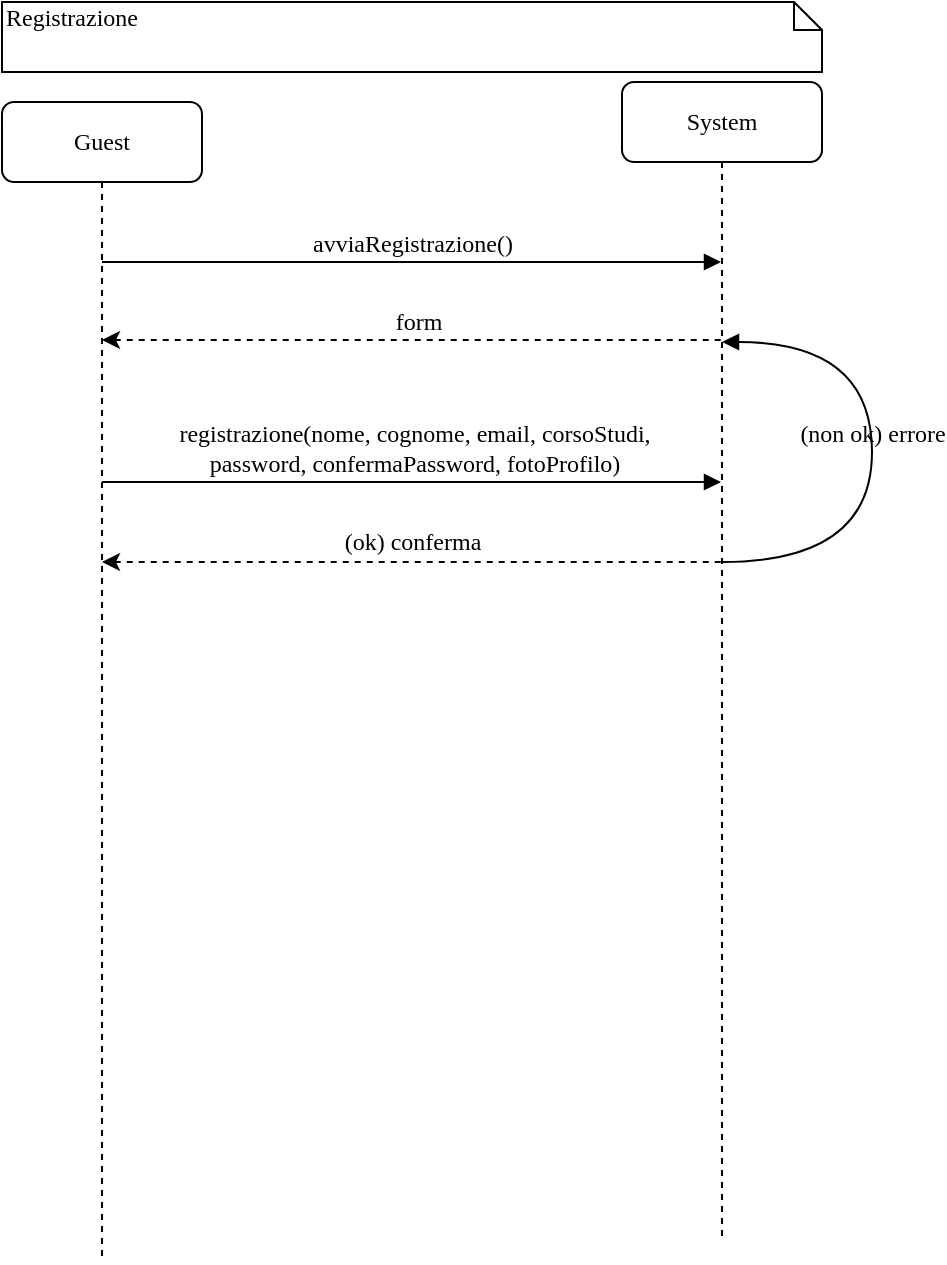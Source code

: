 <mxfile version="14.4.3" type="device"><diagram name="Page-1" id="13e1069c-82ec-6db2-03f1-153e76fe0fe0"><mxGraphModel dx="1422" dy="822" grid="1" gridSize="10" guides="1" tooltips="1" connect="1" arrows="1" fold="1" page="1" pageScale="1" pageWidth="1100" pageHeight="850" background="#ffffff" math="0" shadow="0"><root><mxCell id="0"/><mxCell id="1" parent="0"/><mxCell id="d4dfVFdUauOIylabOnKp-1" value="System" style="shape=umlLifeline;perimeter=lifelinePerimeter;whiteSpace=wrap;html=1;container=1;collapsible=0;recursiveResize=0;outlineConnect=0;rounded=1;shadow=0;comic=0;labelBackgroundColor=none;strokeWidth=1;fontFamily=Verdana;fontSize=12;align=center;" vertex="1" parent="1"><mxGeometry x="655" y="80" width="100" height="580" as="geometry"/></mxCell><mxCell id="d4dfVFdUauOIylabOnKp-2" value="Guest" style="shape=umlLifeline;perimeter=lifelinePerimeter;whiteSpace=wrap;html=1;container=1;collapsible=0;recursiveResize=0;outlineConnect=0;rounded=1;shadow=0;comic=0;labelBackgroundColor=none;strokeWidth=1;fontFamily=Verdana;fontSize=12;align=center;" vertex="1" parent="1"><mxGeometry x="345" y="90" width="100" height="580" as="geometry"/></mxCell><mxCell id="d4dfVFdUauOIylabOnKp-4" value="avviaRegistrazione()" style="html=1;verticalAlign=bottom;endArrow=block;labelBackgroundColor=none;fontFamily=Verdana;fontSize=12;edgeStyle=elbowEdgeStyle;elbow=vertical;" edge="1" parent="1" source="d4dfVFdUauOIylabOnKp-2" target="d4dfVFdUauOIylabOnKp-1"><mxGeometry relative="1" as="geometry"><mxPoint x="400" y="190" as="sourcePoint"/><mxPoint x="535" y="170" as="targetPoint"/><Array as="points"><mxPoint x="505" y="170"/></Array></mxGeometry></mxCell><mxCell id="d4dfVFdUauOIylabOnKp-5" value="Registrazione" style="shape=note;whiteSpace=wrap;html=1;size=14;verticalAlign=top;align=left;spacingTop=-6;rounded=0;shadow=0;comic=0;labelBackgroundColor=none;strokeWidth=1;fontFamily=Verdana;fontSize=12" vertex="1" parent="1"><mxGeometry x="345" y="40" width="410" height="35" as="geometry"/></mxCell><mxCell id="d4dfVFdUauOIylabOnKp-7" value="" style="endArrow=none;dashed=1;html=1;startArrow=classic;startFill=1;" edge="1" parent="1" target="d4dfVFdUauOIylabOnKp-1"><mxGeometry width="50" height="50" relative="1" as="geometry"><mxPoint x="395" y="209" as="sourcePoint"/><mxPoint x="535" y="209" as="targetPoint"/><Array as="points"><mxPoint x="505.5" y="209"/></Array></mxGeometry></mxCell><mxCell id="d4dfVFdUauOIylabOnKp-10" value="&lt;font style=&quot;font-size: 12px&quot;&gt;form&lt;/font&gt;" style="edgeLabel;html=1;align=center;verticalAlign=middle;resizable=0;points=[];fontFamily=Verdana;" vertex="1" connectable="0" parent="d4dfVFdUauOIylabOnKp-7"><mxGeometry x="0.021" relative="1" as="geometry"><mxPoint x="-0.5" y="-9" as="offset"/></mxGeometry></mxCell><mxCell id="d4dfVFdUauOIylabOnKp-8" value="registrazione(nome, cognome, email, corsoStudi,&lt;br&gt;password, confermaPassword, fotoProfilo)" style="html=1;verticalAlign=bottom;endArrow=block;labelBackgroundColor=none;fontFamily=Verdana;fontSize=12;edgeStyle=elbowEdgeStyle;elbow=vertical;" edge="1" parent="1" target="d4dfVFdUauOIylabOnKp-1"><mxGeometry x="0.004" relative="1" as="geometry"><mxPoint x="395" y="280" as="sourcePoint"/><mxPoint x="525" y="300" as="targetPoint"/><Array as="points"><mxPoint x="635" y="280"/><mxPoint x="505" y="260"/></Array><mxPoint as="offset"/></mxGeometry></mxCell><mxCell id="d4dfVFdUauOIylabOnKp-9" value="" style="endArrow=none;dashed=1;html=1;startArrow=classic;startFill=1;" edge="1" parent="1" target="d4dfVFdUauOIylabOnKp-1"><mxGeometry width="50" height="50" relative="1" as="geometry"><mxPoint x="395" y="320" as="sourcePoint"/><mxPoint x="535" y="320" as="targetPoint"/><Array as="points"><mxPoint x="505.5" y="320"/></Array></mxGeometry></mxCell><mxCell id="d4dfVFdUauOIylabOnKp-11" value="&lt;span style=&quot;font-size: 12px&quot;&gt;(ok) conferma&lt;/span&gt;" style="edgeLabel;html=1;align=center;verticalAlign=middle;resizable=0;points=[];fontFamily=Verdana;" vertex="1" connectable="0" parent="d4dfVFdUauOIylabOnKp-9"><mxGeometry x="-0.018" y="1" relative="1" as="geometry"><mxPoint x="3" y="-9" as="offset"/></mxGeometry></mxCell><mxCell id="d4dfVFdUauOIylabOnKp-17" value="(non ok) errore" style="html=1;verticalAlign=bottom;endArrow=block;labelBackgroundColor=none;fontFamily=Verdana;fontSize=12;elbow=vertical;edgeStyle=orthogonalEdgeStyle;curved=1;" edge="1" parent="1" source="d4dfVFdUauOIylabOnKp-1" target="d4dfVFdUauOIylabOnKp-1"><mxGeometry relative="1" as="geometry"><mxPoint x="295.02" y="327.92" as="sourcePoint"/><mxPoint x="290" y="290" as="targetPoint"/><Array as="points"><mxPoint x="780" y="320"/><mxPoint x="780" y="210"/></Array></mxGeometry></mxCell></root></mxGraphModel></diagram></mxfile>